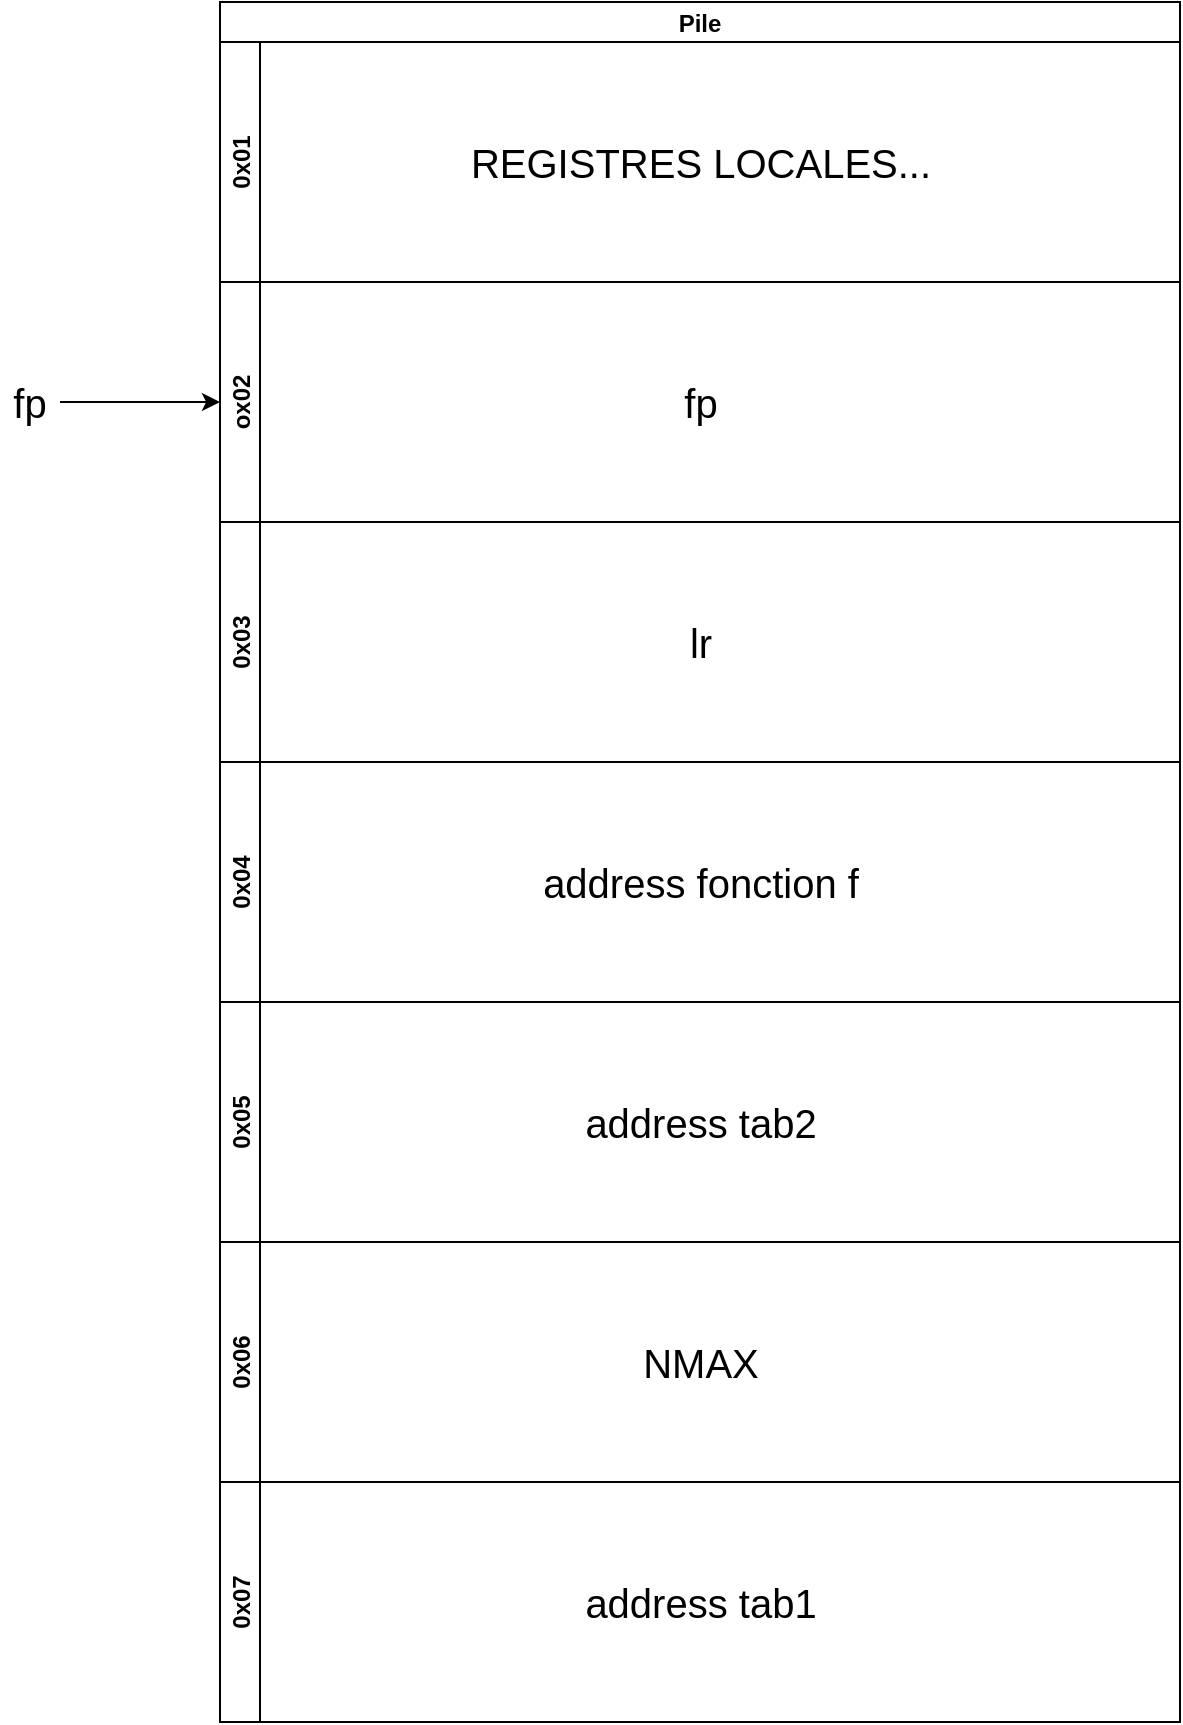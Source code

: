 <mxfile version="20.3.0" type="device"><diagram id="gvuNHLQdN8q4gosihXst" name="Page-1"><mxGraphModel dx="880" dy="1841" grid="1" gridSize="10" guides="1" tooltips="1" connect="1" arrows="1" fold="1" page="1" pageScale="1" pageWidth="827" pageHeight="1169" math="0" shadow="0"><root><mxCell id="0"/><mxCell id="1" parent="0"/><mxCell id="bXtTfz1NeDu2KijVN5Vj-17" value="Pile" style="swimlane;childLayout=stackLayout;resizeParent=1;resizeParentMax=0;horizontal=1;startSize=20;horizontalStack=0;fillStyle=auto;" vertex="1" parent="1"><mxGeometry x="150" y="-100" width="480" height="860" as="geometry"/></mxCell><mxCell id="bXtTfz1NeDu2KijVN5Vj-18" value="0x01" style="swimlane;startSize=20;horizontal=0;fillStyle=auto;" vertex="1" parent="bXtTfz1NeDu2KijVN5Vj-17"><mxGeometry y="20" width="480" height="120" as="geometry"/></mxCell><mxCell id="bXtTfz1NeDu2KijVN5Vj-38" value="REGISTRES LOCALES..." style="text;html=1;align=center;verticalAlign=middle;resizable=0;points=[];autosize=1;strokeColor=none;fillColor=none;fontSize=20;" vertex="1" parent="bXtTfz1NeDu2KijVN5Vj-18"><mxGeometry x="115" y="40" width="250" height="40" as="geometry"/></mxCell><mxCell id="bXtTfz1NeDu2KijVN5Vj-19" value="ox02" style="swimlane;startSize=20;horizontal=0;fillStyle=auto;" vertex="1" parent="bXtTfz1NeDu2KijVN5Vj-17"><mxGeometry y="140" width="480" height="120" as="geometry"><mxRectangle y="140" width="480" height="30" as="alternateBounds"/></mxGeometry></mxCell><mxCell id="bXtTfz1NeDu2KijVN5Vj-37" value="fp" style="text;html=1;align=center;verticalAlign=middle;resizable=0;points=[];autosize=1;strokeColor=none;fillColor=none;fontSize=20;" vertex="1" parent="bXtTfz1NeDu2KijVN5Vj-19"><mxGeometry x="220" y="40" width="40" height="40" as="geometry"/></mxCell><mxCell id="bXtTfz1NeDu2KijVN5Vj-20" value="0x03" style="swimlane;startSize=20;horizontal=0;fillStyle=auto;" vertex="1" parent="bXtTfz1NeDu2KijVN5Vj-17"><mxGeometry y="260" width="480" height="120" as="geometry"/></mxCell><mxCell id="bXtTfz1NeDu2KijVN5Vj-36" value="lr" style="text;html=1;align=center;verticalAlign=middle;resizable=0;points=[];autosize=1;strokeColor=none;fillColor=none;fontSize=20;" vertex="1" parent="bXtTfz1NeDu2KijVN5Vj-20"><mxGeometry x="225" y="40" width="30" height="40" as="geometry"/></mxCell><mxCell id="bXtTfz1NeDu2KijVN5Vj-21" value="0x04" style="swimlane;startSize=20;horizontal=0;fillStyle=auto;" vertex="1" parent="bXtTfz1NeDu2KijVN5Vj-17"><mxGeometry y="380" width="480" height="120" as="geometry"><mxRectangle y="140" width="480" height="30" as="alternateBounds"/></mxGeometry></mxCell><mxCell id="bXtTfz1NeDu2KijVN5Vj-35" value="address fonction f" style="text;html=1;align=center;verticalAlign=middle;resizable=0;points=[];autosize=1;strokeColor=none;fillColor=none;fontSize=20;" vertex="1" parent="bXtTfz1NeDu2KijVN5Vj-21"><mxGeometry x="150" y="40" width="180" height="40" as="geometry"/></mxCell><mxCell id="bXtTfz1NeDu2KijVN5Vj-28" value="0x05" style="swimlane;startSize=20;horizontal=0;fillStyle=auto;" vertex="1" parent="bXtTfz1NeDu2KijVN5Vj-17"><mxGeometry y="500" width="480" height="120" as="geometry"><mxRectangle y="140" width="480" height="30" as="alternateBounds"/></mxGeometry></mxCell><mxCell id="bXtTfz1NeDu2KijVN5Vj-34" value="&lt;font style=&quot;font-size: 20px;&quot;&gt;address tab2&lt;/font&gt;" style="text;html=1;align=center;verticalAlign=middle;resizable=0;points=[];autosize=1;strokeColor=none;fillColor=none;" vertex="1" parent="bXtTfz1NeDu2KijVN5Vj-28"><mxGeometry x="170" y="40" width="140" height="40" as="geometry"/></mxCell><mxCell id="bXtTfz1NeDu2KijVN5Vj-29" value="0x06" style="swimlane;startSize=20;horizontal=0;fillStyle=auto;" vertex="1" parent="bXtTfz1NeDu2KijVN5Vj-17"><mxGeometry y="620" width="480" height="120" as="geometry"><mxRectangle y="140" width="480" height="30" as="alternateBounds"/></mxGeometry></mxCell><mxCell id="bXtTfz1NeDu2KijVN5Vj-32" value="NMAX" style="text;html=1;align=center;verticalAlign=middle;resizable=0;points=[];autosize=1;strokeColor=none;fillColor=none;fontSize=20;" vertex="1" parent="bXtTfz1NeDu2KijVN5Vj-29"><mxGeometry x="200" y="40" width="80" height="40" as="geometry"/></mxCell><mxCell id="bXtTfz1NeDu2KijVN5Vj-30" value="0x07" style="swimlane;startSize=20;horizontal=0;fillStyle=auto;" vertex="1" parent="bXtTfz1NeDu2KijVN5Vj-17"><mxGeometry y="740" width="480" height="120" as="geometry"><mxRectangle y="140" width="480" height="30" as="alternateBounds"/></mxGeometry></mxCell><mxCell id="bXtTfz1NeDu2KijVN5Vj-33" value="address tab1" style="text;html=1;align=center;verticalAlign=middle;resizable=0;points=[];autosize=1;strokeColor=none;fillColor=none;fontSize=20;" vertex="1" parent="bXtTfz1NeDu2KijVN5Vj-30"><mxGeometry x="170" y="40" width="140" height="40" as="geometry"/></mxCell><mxCell id="bXtTfz1NeDu2KijVN5Vj-42" style="edgeStyle=orthogonalEdgeStyle;rounded=0;orthogonalLoop=1;jettySize=auto;html=1;entryX=0;entryY=0.5;entryDx=0;entryDy=0;fontSize=20;" edge="1" parent="1" source="bXtTfz1NeDu2KijVN5Vj-41" target="bXtTfz1NeDu2KijVN5Vj-19"><mxGeometry relative="1" as="geometry"/></mxCell><mxCell id="bXtTfz1NeDu2KijVN5Vj-41" value="&lt;font style=&quot;font-size: 20px;&quot;&gt;fp&lt;/font&gt;" style="text;html=1;strokeColor=none;fillColor=none;align=center;verticalAlign=middle;whiteSpace=wrap;rounded=0;fillStyle=auto;" vertex="1" parent="1"><mxGeometry x="40" y="85" width="30" height="30" as="geometry"/></mxCell></root></mxGraphModel></diagram></mxfile>